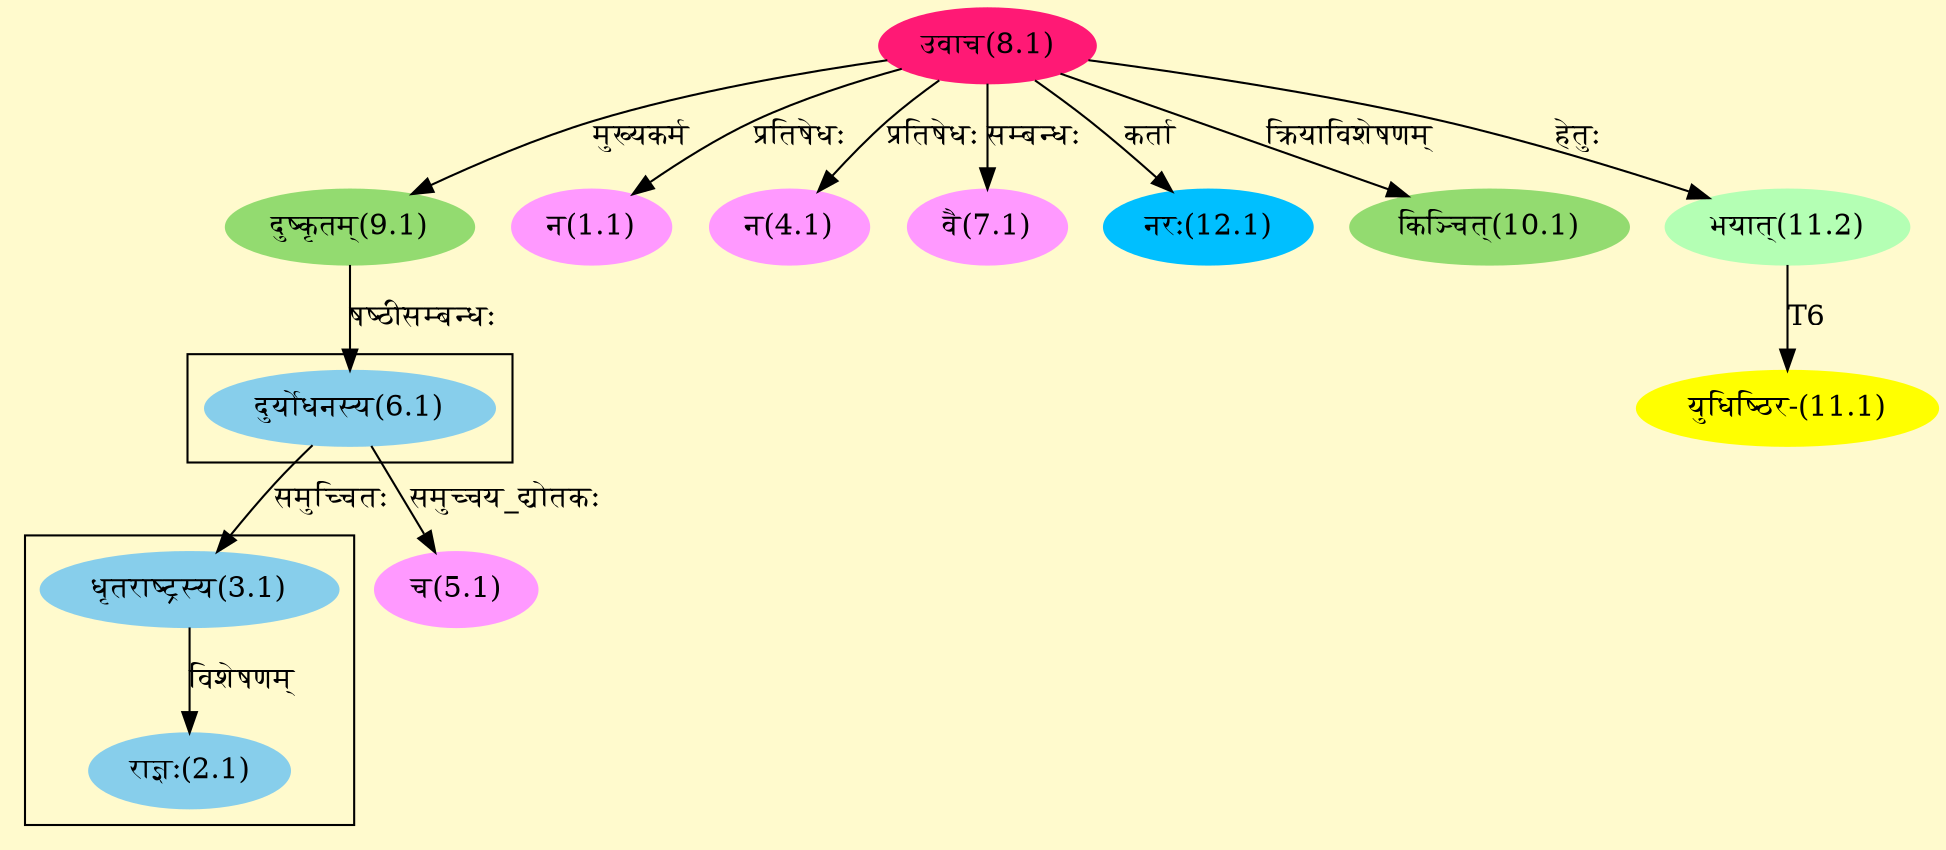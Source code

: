 digraph G{
rankdir=BT;
 compound=true;
 bgcolor="lemonchiffon1";

subgraph cluster_1{
Node2_1 [style=filled, color="#87CEEB" label = "राज्ञः(2.1)"]
Node3_1 [style=filled, color="#87CEEB" label = "धृतराष्ट्रस्य(3.1)"]

}

subgraph cluster_2{
Node3_1 [style=filled, color="#87CEEB" label = "धृतराष्ट्रस्य(3.1)"]
Node6_1 [style=filled, color="#87CEEB" label = "दुर्योधनस्य(6.1)"]

}
Node1_1 [style=filled, color="#FF99FF" label = "न(1.1)"]
Node8_1 [style=filled, color="#FF1975" label = "उवाच(8.1)"]
Node4_1 [style=filled, color="#FF99FF" label = "न(4.1)"]
Node5_1 [style=filled, color="#FF99FF" label = "च(5.1)"]
Node6_1 [style=filled, color="#87CEEB" label = "दुर्योधनस्य(6.1)"]
Node9_1 [style=filled, color="#93DB70" label = "दुष्कृतम्(9.1)"]
Node7_1 [style=filled, color="#FF99FF" label = "वै(7.1)"]
Node12_1 [style=filled, color="#00BFFF" label = "नरः(12.1)"]
Node [style=filled, color="" label = "()"]
Node10_1 [style=filled, color="#93DB70" label = "किञ्चित्(10.1)"]
Node11_1 [style=filled, color="#FFFF00" label = "युधिष्ठिर-(11.1)"]
Node11_2 [style=filled, color="#B4FFB4" label = "भयात्(11.2)"]
/* Start of Relations section */

Node1_1 -> Node8_1 [  label="प्रतिषेधः"  dir="back" ]
Node2_1 -> Node3_1 [  label="विशेषणम्"  dir="back" ]
Node3_1 -> Node6_1 [  label="समुच्चितः"  dir="back" ]
Node4_1 -> Node8_1 [  label="प्रतिषेधः"  dir="back" ]
Node5_1 -> Node6_1 [  label="समुच्चय_द्योतकः"  dir="back" ]
Node6_1 -> Node9_1 [  label="षष्ठीसम्बन्धः"  dir="back" ]
Node7_1 -> Node8_1 [  label="सम्बन्धः"  dir="back" ]
Node9_1 -> Node8_1 [  label="मुख्यकर्म"  dir="back" ]
Node10_1 -> Node8_1 [  label="क्रियाविशेषणम्"  dir="back" ]
Node11_1 -> Node11_2 [  label="T6"  dir="back" ]
Node11_2 -> Node8_1 [  label="हेतुः"  dir="back" ]
Node12_1 -> Node8_1 [  label="कर्ता"  dir="back" ]
}
